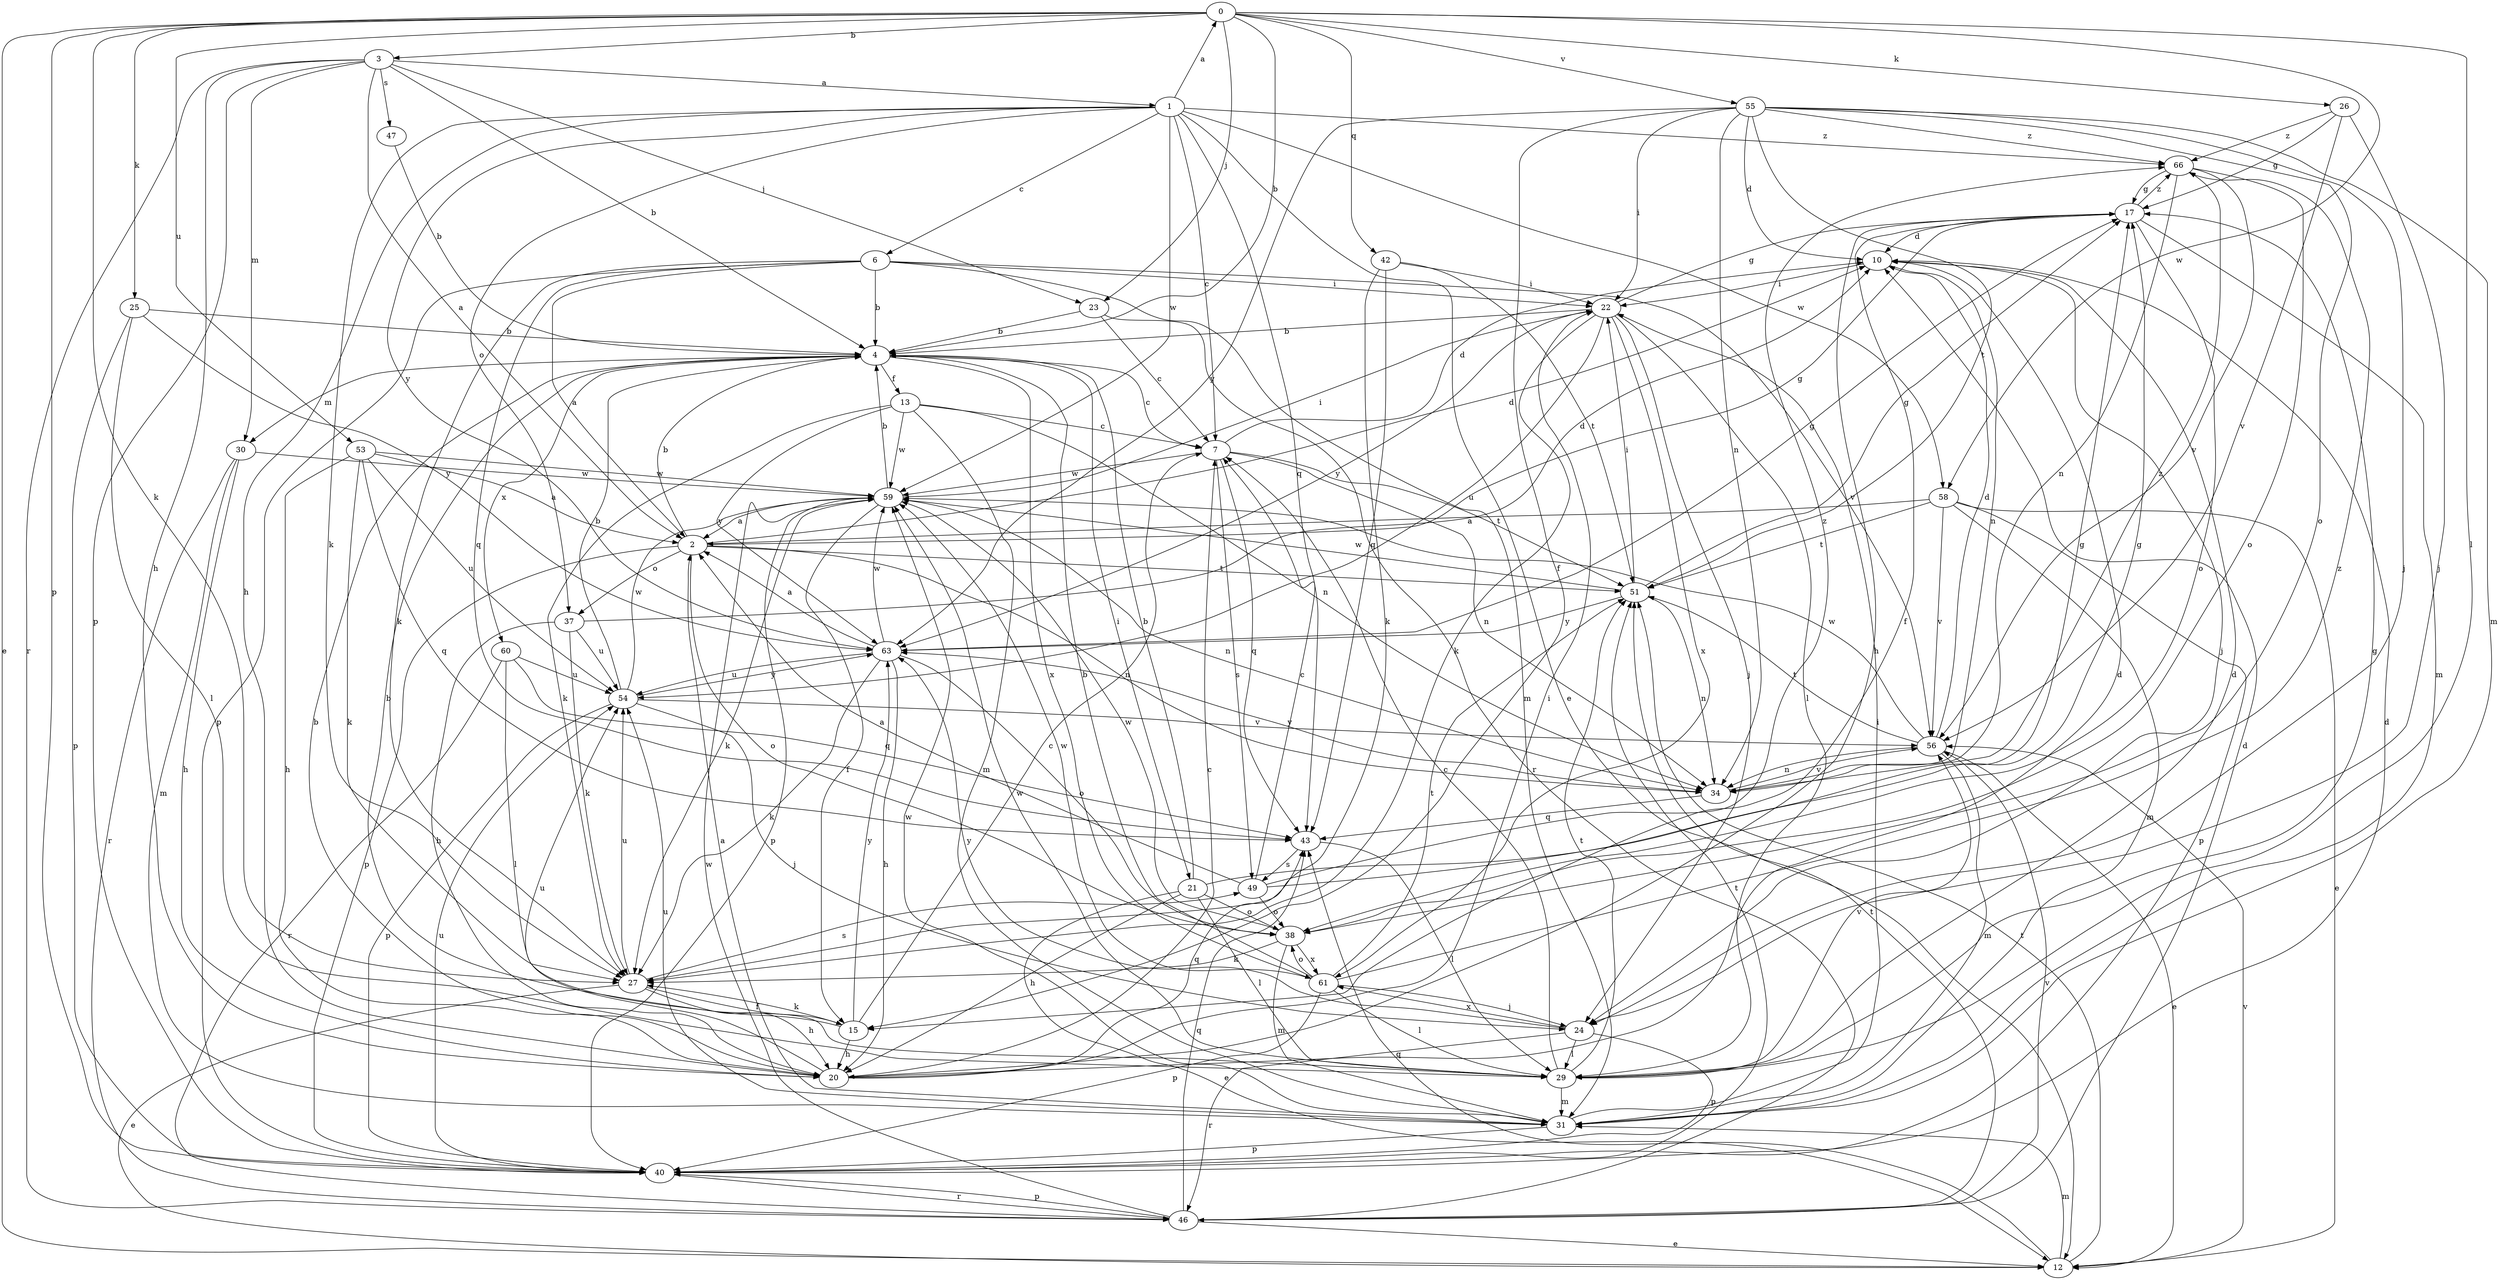 strict digraph  {
0;
1;
2;
3;
4;
6;
7;
10;
12;
13;
15;
17;
20;
21;
22;
23;
24;
25;
26;
27;
29;
30;
31;
34;
37;
38;
40;
42;
43;
46;
47;
49;
51;
53;
54;
55;
56;
58;
59;
60;
61;
63;
66;
0 -> 3  [label=b];
0 -> 4  [label=b];
0 -> 12  [label=e];
0 -> 23  [label=j];
0 -> 25  [label=k];
0 -> 26  [label=k];
0 -> 27  [label=k];
0 -> 29  [label=l];
0 -> 40  [label=p];
0 -> 42  [label=q];
0 -> 53  [label=u];
0 -> 55  [label=v];
0 -> 58  [label=w];
1 -> 0  [label=a];
1 -> 6  [label=c];
1 -> 7  [label=c];
1 -> 12  [label=e];
1 -> 20  [label=h];
1 -> 27  [label=k];
1 -> 37  [label=o];
1 -> 43  [label=q];
1 -> 58  [label=w];
1 -> 59  [label=w];
1 -> 63  [label=y];
1 -> 66  [label=z];
2 -> 4  [label=b];
2 -> 10  [label=d];
2 -> 17  [label=g];
2 -> 34  [label=n];
2 -> 37  [label=o];
2 -> 38  [label=o];
2 -> 40  [label=p];
2 -> 51  [label=t];
3 -> 1  [label=a];
3 -> 2  [label=a];
3 -> 4  [label=b];
3 -> 20  [label=h];
3 -> 23  [label=j];
3 -> 30  [label=m];
3 -> 40  [label=p];
3 -> 46  [label=r];
3 -> 47  [label=s];
4 -> 7  [label=c];
4 -> 13  [label=f];
4 -> 21  [label=i];
4 -> 30  [label=m];
4 -> 60  [label=x];
4 -> 61  [label=x];
6 -> 2  [label=a];
6 -> 4  [label=b];
6 -> 22  [label=i];
6 -> 27  [label=k];
6 -> 31  [label=m];
6 -> 40  [label=p];
6 -> 43  [label=q];
6 -> 56  [label=v];
7 -> 10  [label=d];
7 -> 34  [label=n];
7 -> 43  [label=q];
7 -> 49  [label=s];
7 -> 51  [label=t];
7 -> 59  [label=w];
10 -> 22  [label=i];
10 -> 24  [label=j];
10 -> 34  [label=n];
12 -> 31  [label=m];
12 -> 43  [label=q];
12 -> 51  [label=t];
12 -> 56  [label=v];
13 -> 7  [label=c];
13 -> 27  [label=k];
13 -> 31  [label=m];
13 -> 34  [label=n];
13 -> 59  [label=w];
13 -> 63  [label=y];
15 -> 4  [label=b];
15 -> 7  [label=c];
15 -> 20  [label=h];
15 -> 27  [label=k];
15 -> 63  [label=y];
17 -> 10  [label=d];
17 -> 15  [label=f];
17 -> 20  [label=h];
17 -> 31  [label=m];
17 -> 38  [label=o];
17 -> 66  [label=z];
20 -> 4  [label=b];
20 -> 7  [label=c];
20 -> 10  [label=d];
20 -> 22  [label=i];
20 -> 43  [label=q];
20 -> 54  [label=u];
21 -> 4  [label=b];
21 -> 12  [label=e];
21 -> 17  [label=g];
21 -> 20  [label=h];
21 -> 29  [label=l];
21 -> 38  [label=o];
22 -> 4  [label=b];
22 -> 17  [label=g];
22 -> 24  [label=j];
22 -> 27  [label=k];
22 -> 29  [label=l];
22 -> 54  [label=u];
22 -> 61  [label=x];
22 -> 63  [label=y];
23 -> 4  [label=b];
23 -> 7  [label=c];
23 -> 46  [label=r];
24 -> 29  [label=l];
24 -> 40  [label=p];
24 -> 46  [label=r];
24 -> 61  [label=x];
24 -> 63  [label=y];
25 -> 4  [label=b];
25 -> 29  [label=l];
25 -> 40  [label=p];
25 -> 63  [label=y];
26 -> 17  [label=g];
26 -> 24  [label=j];
26 -> 56  [label=v];
26 -> 66  [label=z];
27 -> 12  [label=e];
27 -> 15  [label=f];
27 -> 20  [label=h];
27 -> 49  [label=s];
27 -> 54  [label=u];
29 -> 7  [label=c];
29 -> 10  [label=d];
29 -> 17  [label=g];
29 -> 31  [label=m];
29 -> 51  [label=t];
29 -> 56  [label=v];
29 -> 59  [label=w];
30 -> 20  [label=h];
30 -> 31  [label=m];
30 -> 46  [label=r];
30 -> 59  [label=w];
31 -> 2  [label=a];
31 -> 22  [label=i];
31 -> 40  [label=p];
31 -> 54  [label=u];
31 -> 59  [label=w];
34 -> 43  [label=q];
34 -> 56  [label=v];
34 -> 63  [label=y];
34 -> 66  [label=z];
37 -> 10  [label=d];
37 -> 20  [label=h];
37 -> 27  [label=k];
37 -> 54  [label=u];
38 -> 27  [label=k];
38 -> 31  [label=m];
38 -> 59  [label=w];
38 -> 61  [label=x];
40 -> 10  [label=d];
40 -> 46  [label=r];
40 -> 51  [label=t];
40 -> 54  [label=u];
42 -> 22  [label=i];
42 -> 27  [label=k];
42 -> 43  [label=q];
42 -> 51  [label=t];
43 -> 29  [label=l];
43 -> 49  [label=s];
46 -> 10  [label=d];
46 -> 12  [label=e];
46 -> 40  [label=p];
46 -> 43  [label=q];
46 -> 51  [label=t];
46 -> 56  [label=v];
46 -> 59  [label=w];
47 -> 4  [label=b];
49 -> 2  [label=a];
49 -> 7  [label=c];
49 -> 17  [label=g];
49 -> 38  [label=o];
49 -> 66  [label=z];
51 -> 17  [label=g];
51 -> 22  [label=i];
51 -> 34  [label=n];
51 -> 59  [label=w];
51 -> 63  [label=y];
53 -> 2  [label=a];
53 -> 20  [label=h];
53 -> 27  [label=k];
53 -> 43  [label=q];
53 -> 54  [label=u];
53 -> 59  [label=w];
54 -> 4  [label=b];
54 -> 24  [label=j];
54 -> 40  [label=p];
54 -> 56  [label=v];
54 -> 59  [label=w];
54 -> 63  [label=y];
55 -> 10  [label=d];
55 -> 15  [label=f];
55 -> 22  [label=i];
55 -> 24  [label=j];
55 -> 31  [label=m];
55 -> 34  [label=n];
55 -> 38  [label=o];
55 -> 51  [label=t];
55 -> 63  [label=y];
55 -> 66  [label=z];
56 -> 10  [label=d];
56 -> 12  [label=e];
56 -> 31  [label=m];
56 -> 34  [label=n];
56 -> 51  [label=t];
56 -> 59  [label=w];
58 -> 2  [label=a];
58 -> 12  [label=e];
58 -> 31  [label=m];
58 -> 40  [label=p];
58 -> 51  [label=t];
58 -> 56  [label=v];
59 -> 2  [label=a];
59 -> 4  [label=b];
59 -> 15  [label=f];
59 -> 22  [label=i];
59 -> 27  [label=k];
59 -> 34  [label=n];
59 -> 40  [label=p];
60 -> 29  [label=l];
60 -> 43  [label=q];
60 -> 46  [label=r];
60 -> 54  [label=u];
61 -> 4  [label=b];
61 -> 24  [label=j];
61 -> 29  [label=l];
61 -> 38  [label=o];
61 -> 40  [label=p];
61 -> 51  [label=t];
61 -> 59  [label=w];
61 -> 66  [label=z];
63 -> 2  [label=a];
63 -> 17  [label=g];
63 -> 20  [label=h];
63 -> 27  [label=k];
63 -> 38  [label=o];
63 -> 54  [label=u];
63 -> 59  [label=w];
66 -> 17  [label=g];
66 -> 34  [label=n];
66 -> 38  [label=o];
66 -> 56  [label=v];
}
